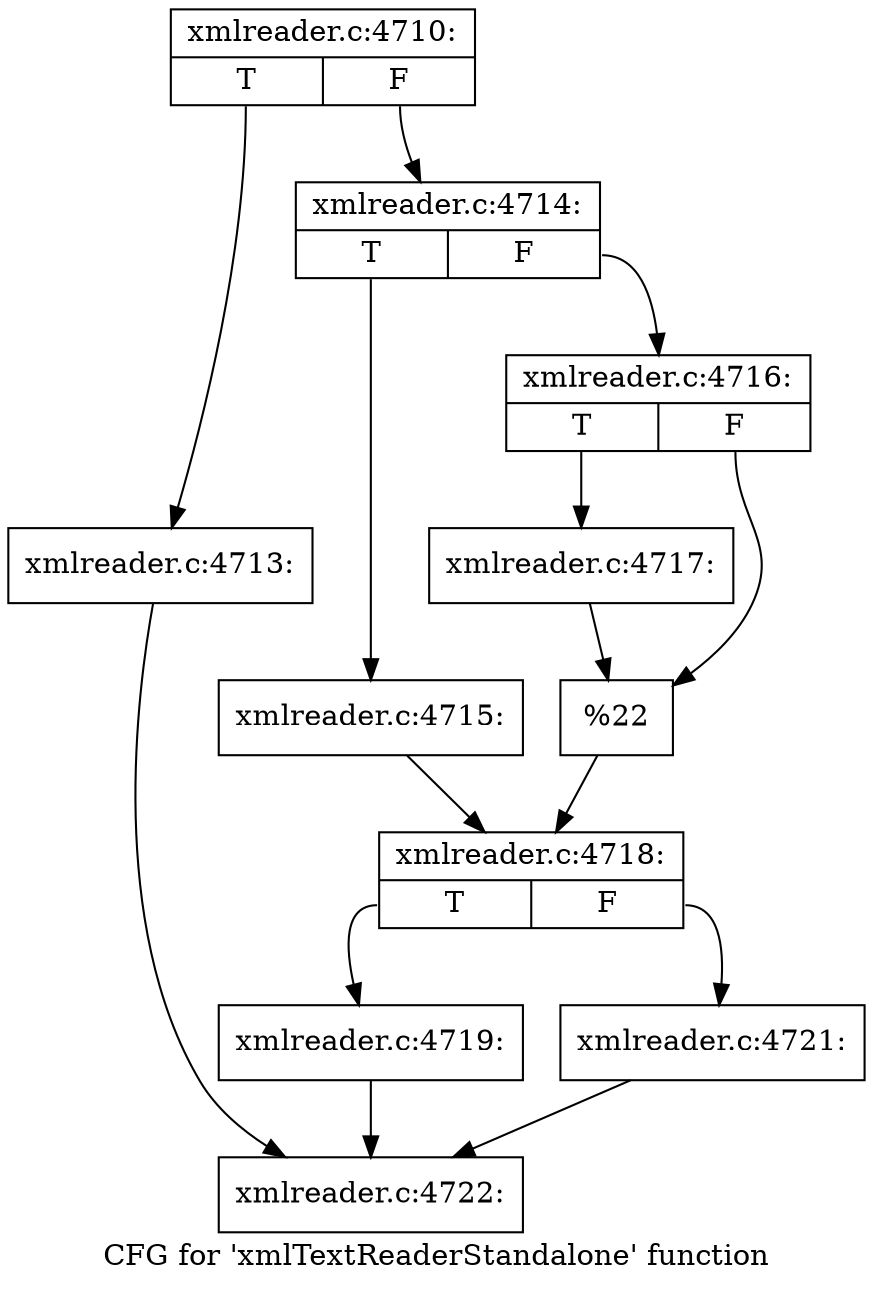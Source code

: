 digraph "CFG for 'xmlTextReaderStandalone' function" {
	label="CFG for 'xmlTextReaderStandalone' function";

	Node0x55e449494f00 [shape=record,label="{xmlreader.c:4710:|{<s0>T|<s1>F}}"];
	Node0x55e449494f00:s0 -> Node0x55e449496690;
	Node0x55e449494f00:s1 -> Node0x55e4494966e0;
	Node0x55e449496690 [shape=record,label="{xmlreader.c:4713:}"];
	Node0x55e449496690 -> Node0x55e449495e80;
	Node0x55e4494966e0 [shape=record,label="{xmlreader.c:4714:|{<s0>T|<s1>F}}"];
	Node0x55e4494966e0:s0 -> Node0x55e449496ba0;
	Node0x55e4494966e0:s1 -> Node0x55e449496c40;
	Node0x55e449496ba0 [shape=record,label="{xmlreader.c:4715:}"];
	Node0x55e449496ba0 -> Node0x55e449496bf0;
	Node0x55e449496c40 [shape=record,label="{xmlreader.c:4716:|{<s0>T|<s1>F}}"];
	Node0x55e449496c40:s0 -> Node0x55e449497220;
	Node0x55e449496c40:s1 -> Node0x55e449497270;
	Node0x55e449497220 [shape=record,label="{xmlreader.c:4717:}"];
	Node0x55e449497220 -> Node0x55e449497270;
	Node0x55e449497270 [shape=record,label="{%22}"];
	Node0x55e449497270 -> Node0x55e449496bf0;
	Node0x55e449496bf0 [shape=record,label="{xmlreader.c:4718:|{<s0>T|<s1>F}}"];
	Node0x55e449496bf0:s0 -> Node0x55e449497a40;
	Node0x55e449496bf0:s1 -> Node0x55e449497a90;
	Node0x55e449497a40 [shape=record,label="{xmlreader.c:4719:}"];
	Node0x55e449497a40 -> Node0x55e449495e80;
	Node0x55e449497a90 [shape=record,label="{xmlreader.c:4721:}"];
	Node0x55e449497a90 -> Node0x55e449495e80;
	Node0x55e449495e80 [shape=record,label="{xmlreader.c:4722:}"];
}
